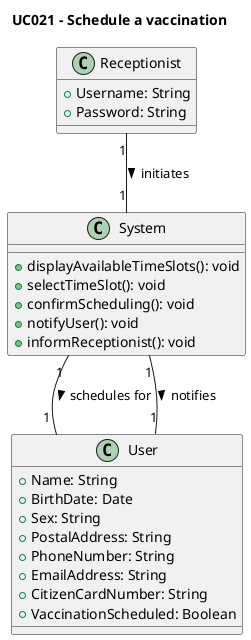 @startuml
'skinparam monochrome true
'skinparam shadowing false

title UC021 - Schedule a vaccination

class Receptionist {
    +Username: String
    +Password: String
}

class System {
    +displayAvailableTimeSlots(): void
    +selectTimeSlot(): void
    +confirmScheduling(): void
    +notifyUser(): void
    +informReceptionist(): void
}

class User {
    +Name: String
    +BirthDate: Date
    +Sex: String
    +PostalAddress: String
    +PhoneNumber: String
    +EmailAddress: String
    +CitizenCardNumber: String
    +VaccinationScheduled: Boolean
}

' Relationships
Receptionist "1" -- "1" System : initiates >
System "1" -- "1" User : schedules for >
System "1" -- "1" User : notifies >

@enduml